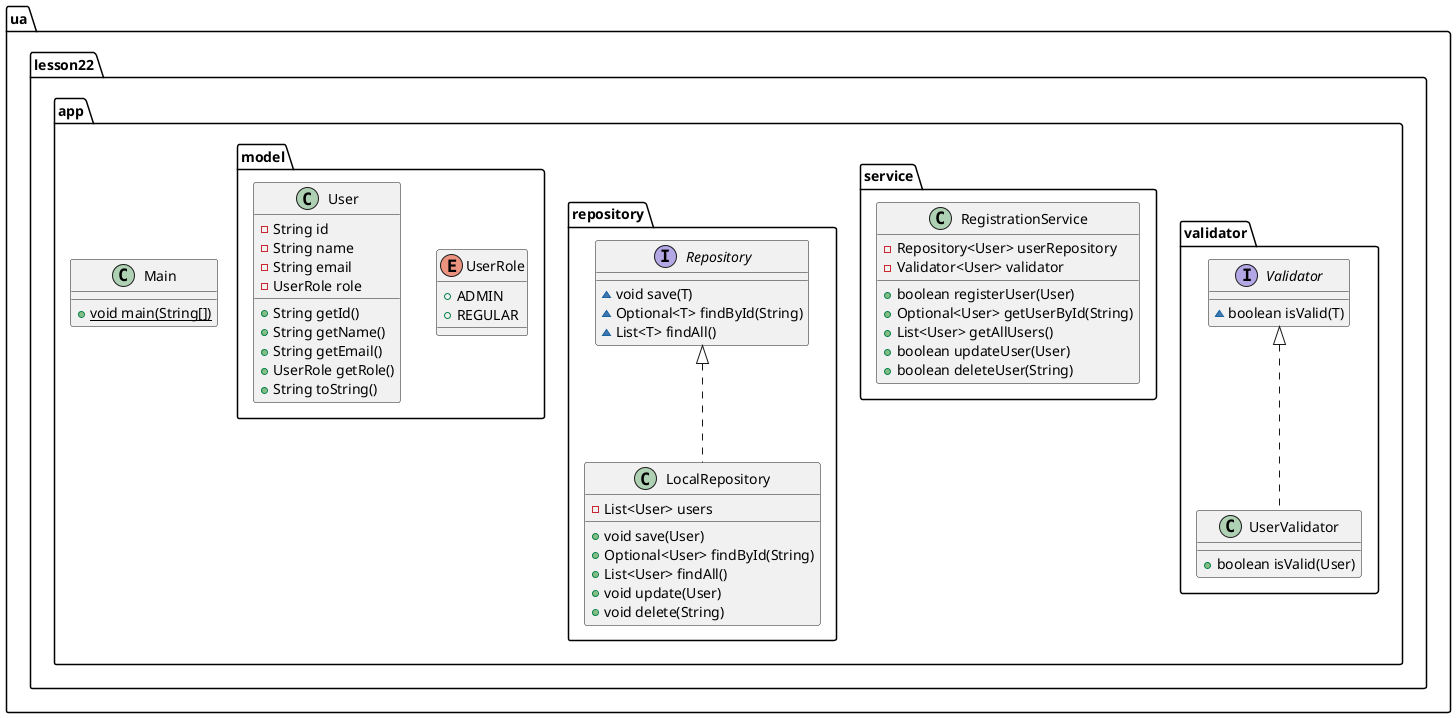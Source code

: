 @startuml
class ua.lesson22.app.validator.UserValidator {
+ boolean isValid(User)
}

class ua.lesson22.app.service.RegistrationService {
- Repository<User> userRepository
- Validator<User> validator
+ boolean registerUser(User)
+ Optional<User> getUserById(String)
+ List<User> getAllUsers()
+ boolean updateUser(User)
+ boolean deleteUser(String)
}


interface ua.lesson22.app.repository.Repository {
~ void save(T)
~ Optional<T> findById(String)
~ List<T> findAll()
}

enum ua.lesson22.app.model.UserRole {
+  ADMIN
+  REGULAR
}

interface ua.lesson22.app.validator.Validator {
~ boolean isValid(T)
}

class ua.lesson22.app.repository.LocalRepository {
- List<User> users
+ void save(User)
+ Optional<User> findById(String)
+ List<User> findAll()
+ void update(User)
+ void delete(String)
}


class ua.lesson22.app.Main {
+ {static} void main(String[])
}

class ua.lesson22.app.model.User {
- String id
- String name
- String email
- UserRole role
+ String getId()
+ String getName()
+ String getEmail()
+ UserRole getRole()
+ String toString()
}




ua.lesson22.app.validator.Validator <|.. ua.lesson22.app.validator.UserValidator
ua.lesson22.app.repository.Repository <|.. ua.lesson22.app.repository.LocalRepository
@enduml